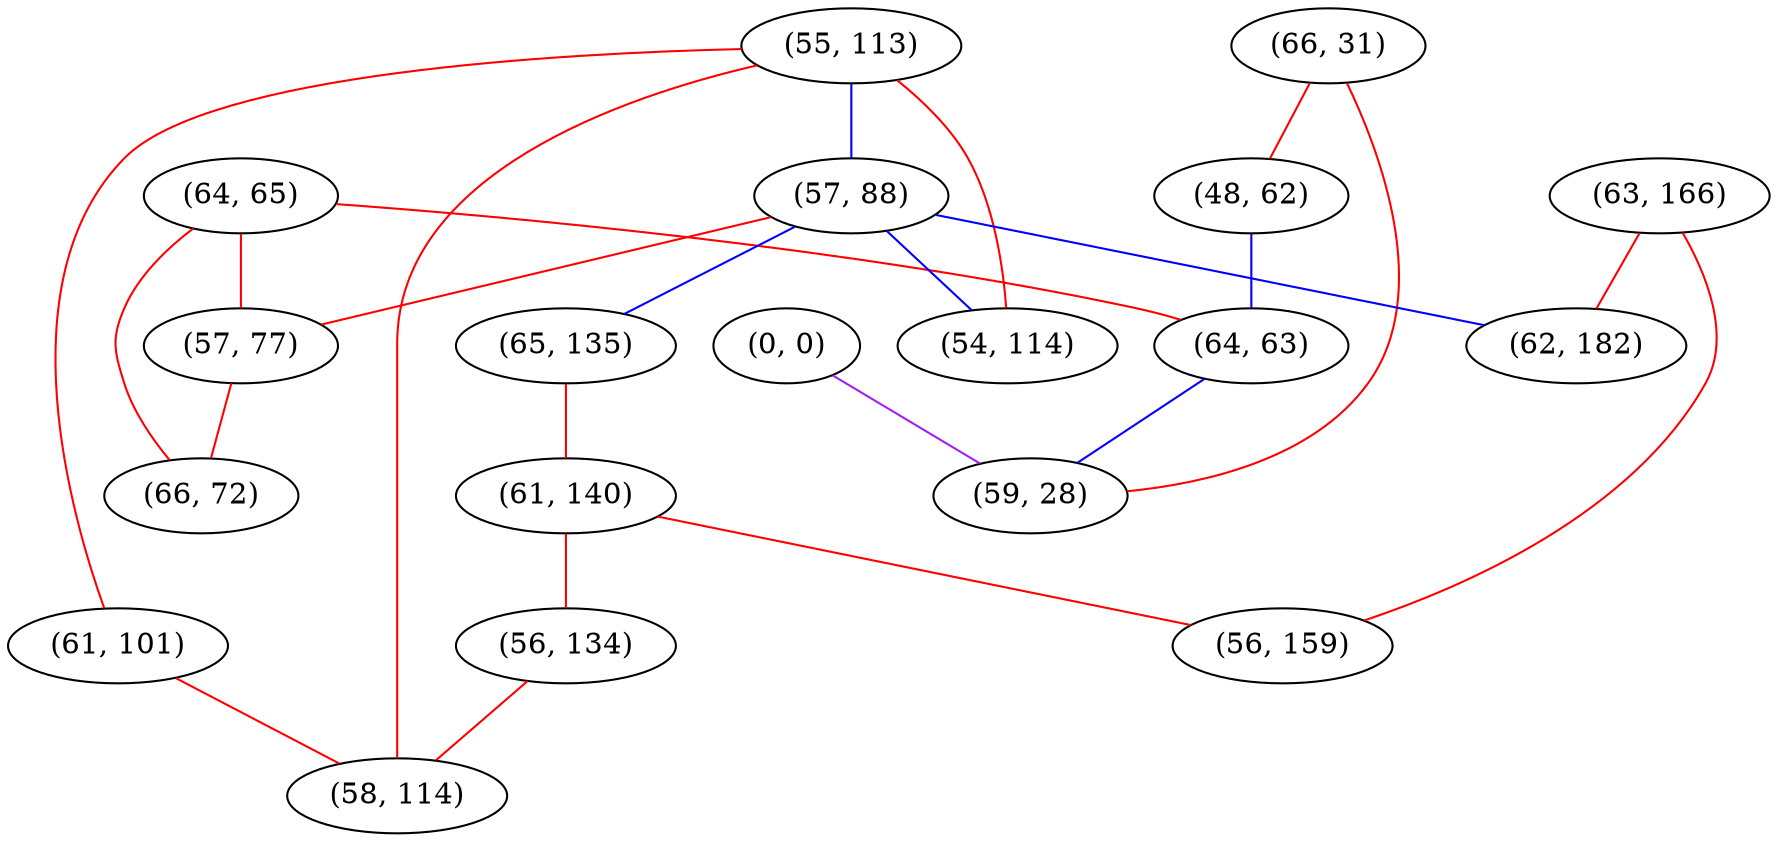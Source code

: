 graph "" {
"(64, 65)";
"(63, 166)";
"(0, 0)";
"(55, 113)";
"(66, 31)";
"(48, 62)";
"(57, 88)";
"(65, 135)";
"(62, 182)";
"(57, 77)";
"(61, 140)";
"(54, 114)";
"(64, 63)";
"(56, 134)";
"(66, 72)";
"(59, 28)";
"(61, 101)";
"(56, 159)";
"(58, 114)";
"(64, 65)" -- "(66, 72)"  [color=red, key=0, weight=1];
"(64, 65)" -- "(64, 63)"  [color=red, key=0, weight=1];
"(64, 65)" -- "(57, 77)"  [color=red, key=0, weight=1];
"(63, 166)" -- "(56, 159)"  [color=red, key=0, weight=1];
"(63, 166)" -- "(62, 182)"  [color=red, key=0, weight=1];
"(0, 0)" -- "(59, 28)"  [color=purple, key=0, weight=4];
"(55, 113)" -- "(57, 88)"  [color=blue, key=0, weight=3];
"(55, 113)" -- "(54, 114)"  [color=red, key=0, weight=1];
"(55, 113)" -- "(61, 101)"  [color=red, key=0, weight=1];
"(55, 113)" -- "(58, 114)"  [color=red, key=0, weight=1];
"(66, 31)" -- "(48, 62)"  [color=red, key=0, weight=1];
"(66, 31)" -- "(59, 28)"  [color=red, key=0, weight=1];
"(48, 62)" -- "(64, 63)"  [color=blue, key=0, weight=3];
"(57, 88)" -- "(65, 135)"  [color=blue, key=0, weight=3];
"(57, 88)" -- "(57, 77)"  [color=red, key=0, weight=1];
"(57, 88)" -- "(54, 114)"  [color=blue, key=0, weight=3];
"(57, 88)" -- "(62, 182)"  [color=blue, key=0, weight=3];
"(65, 135)" -- "(61, 140)"  [color=red, key=0, weight=1];
"(57, 77)" -- "(66, 72)"  [color=red, key=0, weight=1];
"(61, 140)" -- "(56, 134)"  [color=red, key=0, weight=1];
"(61, 140)" -- "(56, 159)"  [color=red, key=0, weight=1];
"(64, 63)" -- "(59, 28)"  [color=blue, key=0, weight=3];
"(56, 134)" -- "(58, 114)"  [color=red, key=0, weight=1];
"(61, 101)" -- "(58, 114)"  [color=red, key=0, weight=1];
}
